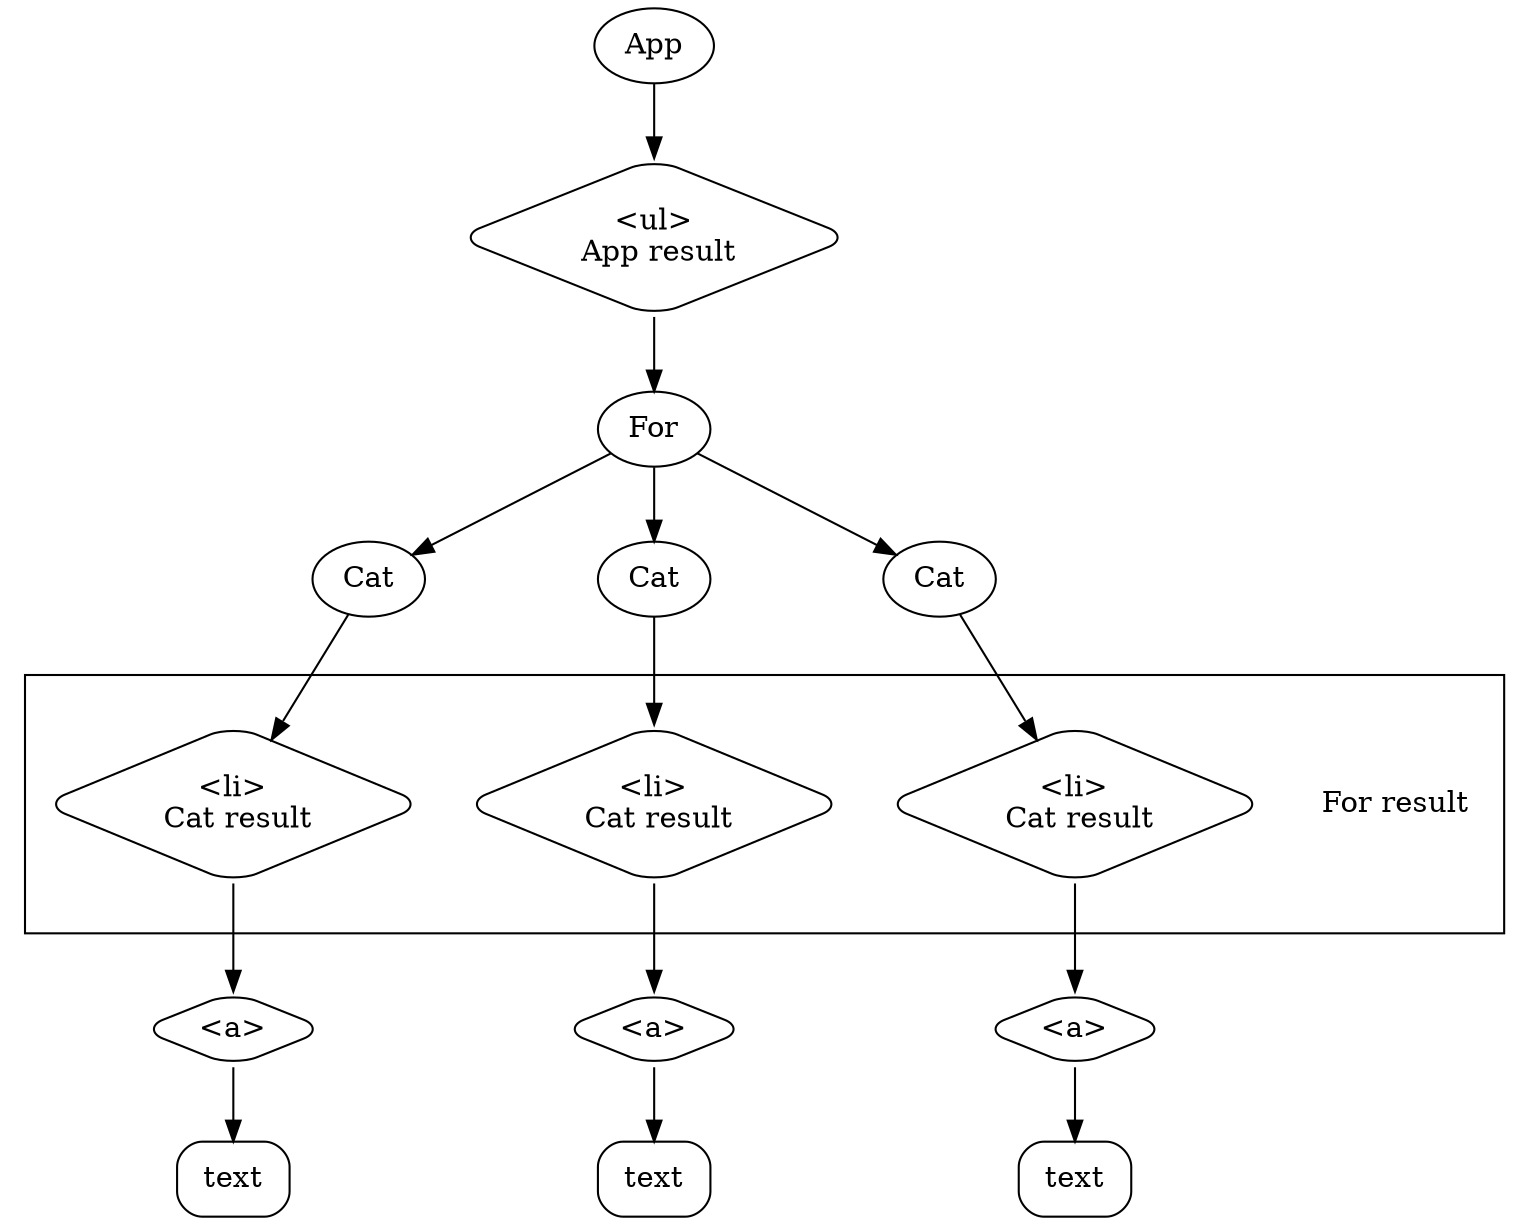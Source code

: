 digraph ComponentResult {

    node [style=rounded]

    App [shape=oval]
    ul [label="<ul>
 App result" shape=diamond]
    For [shape=oval]
    Cat1 [label=Cat shape=oval]
    Cat2 [label=Cat shape=oval]
    Cat3 [label=Cat shape=oval]

    subgraph clusterForResult {

        label [label="For result" shape=none height=1.5]


        li1 [label="<li>
 Cat result" shape=diamond]
        li2 [label="<li>
 Cat result" shape=diamond]
        li3 [label="<li>
 Cat result" shape=diamond]
    }

    a1 [label="<a>" shape=diamond]
    a2 [label="<a>" shape=diamond]
    a3 [label="<a>" shape=diamond]
    text1 [label="text" shape=rectangle]
    text2 [label="text" shape=rectangle]
    text3 [label="text" shape=rectangle]

    App -> ul
    ul -> For
    For -> Cat1
    For -> Cat2
    For -> Cat3
    Cat1 -> li1
    Cat2 -> li2
    Cat3 -> li3
    li1 -> a1
    li2 -> a2
    li3 -> a3
    a1 -> text1
    a2 -> text2
    a3 -> text3
}
